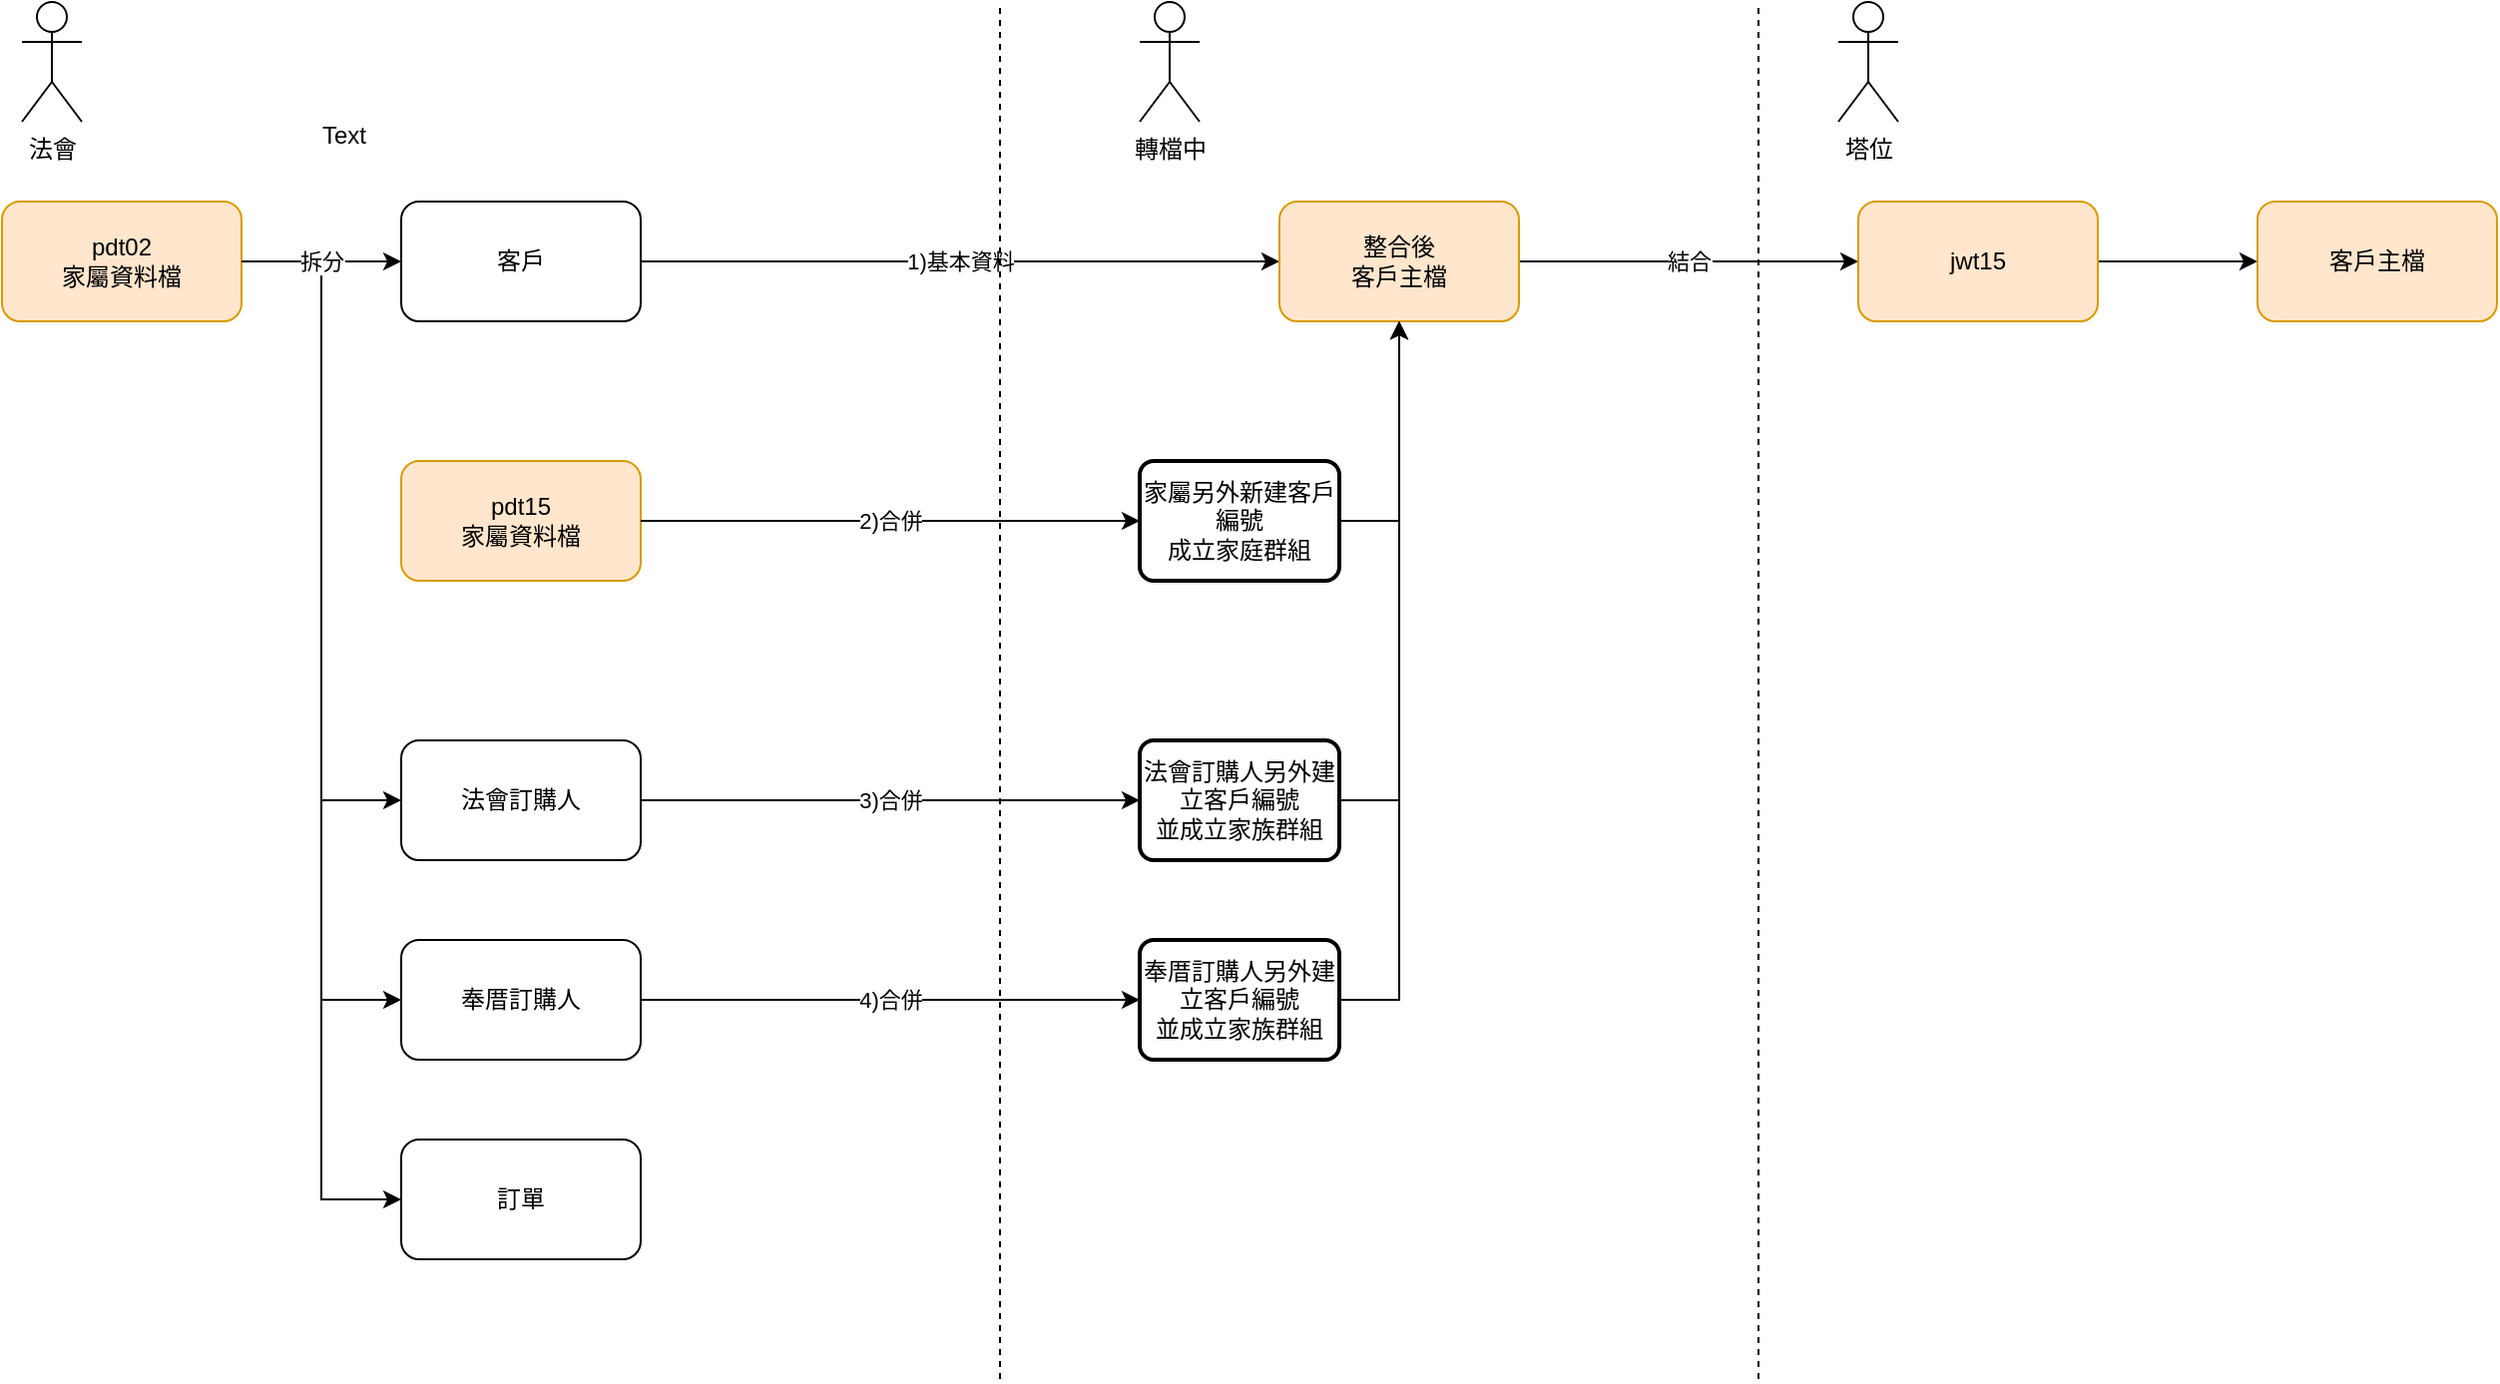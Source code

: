 <mxfile version="12.5.3" type="device" pages="2"><diagram id="jBjT2JqDSdPHpMuTUmg3" name="客戶"><mxGraphModel dx="838" dy="481" grid="1" gridSize="10" guides="1" tooltips="1" connect="1" arrows="1" fold="1" page="1" pageScale="1" pageWidth="827" pageHeight="1169" math="0" shadow="0"><root><mxCell id="0"/><mxCell id="1" parent="0"/><mxCell id="5ojCwv3vzp5DB_5rK96e-2" value="" style="edgeStyle=orthogonalEdgeStyle;rounded=0;orthogonalLoop=1;jettySize=auto;html=1;" parent="1" source="wmuthNmhJep1E3ZCDid3-2" target="5ojCwv3vzp5DB_5rK96e-1" edge="1"><mxGeometry relative="1" as="geometry"/></mxCell><mxCell id="wmuthNmhJep1E3ZCDid3-2" value="pdt02&lt;br&gt;家屬資料檔" style="rounded=1;whiteSpace=wrap;html=1;fillColor=#ffe6cc;strokeColor=#d79b00;" parent="1" vertex="1"><mxGeometry x="40" y="150" width="120" height="60" as="geometry"/></mxCell><mxCell id="5ojCwv3vzp5DB_5rK96e-13" value="1)基本資料" style="edgeStyle=orthogonalEdgeStyle;rounded=0;orthogonalLoop=1;jettySize=auto;html=1;" parent="1" source="5ojCwv3vzp5DB_5rK96e-1" target="5ojCwv3vzp5DB_5rK96e-12" edge="1"><mxGeometry relative="1" as="geometry"/></mxCell><mxCell id="5ojCwv3vzp5DB_5rK96e-1" value="客戶" style="rounded=1;whiteSpace=wrap;html=1;fontColor=#000000;" parent="1" vertex="1"><mxGeometry x="240" y="150" width="120" height="60" as="geometry"/></mxCell><mxCell id="Ii5dHl2RxbjVnb0IcS_d-2" value="結合" style="edgeStyle=orthogonalEdgeStyle;rounded=0;orthogonalLoop=1;jettySize=auto;html=1;" parent="1" source="5ojCwv3vzp5DB_5rK96e-12" target="Ii5dHl2RxbjVnb0IcS_d-1" edge="1"><mxGeometry relative="1" as="geometry"/></mxCell><mxCell id="5ojCwv3vzp5DB_5rK96e-12" value="整合後&lt;br&gt;客戶主檔" style="rounded=1;whiteSpace=wrap;html=1;fillColor=#ffe6cc;strokeColor=#d79b00;" parent="1" vertex="1"><mxGeometry x="680" y="150" width="120" height="60" as="geometry"/></mxCell><mxCell id="Ii5dHl2RxbjVnb0IcS_d-6" value="" style="edgeStyle=orthogonalEdgeStyle;rounded=0;orthogonalLoop=1;jettySize=auto;html=1;" parent="1" source="Ii5dHl2RxbjVnb0IcS_d-1" target="Ii5dHl2RxbjVnb0IcS_d-5" edge="1"><mxGeometry relative="1" as="geometry"/></mxCell><mxCell id="Ii5dHl2RxbjVnb0IcS_d-1" value="jwt15" style="rounded=1;whiteSpace=wrap;html=1;fillColor=#ffe6cc;strokeColor=#d79b00;" parent="1" vertex="1"><mxGeometry x="970" y="150" width="120" height="60" as="geometry"/></mxCell><mxCell id="Ii5dHl2RxbjVnb0IcS_d-5" value="客戶主檔" style="rounded=1;whiteSpace=wrap;html=1;fillColor=#ffe6cc;strokeColor=#d79b00;" parent="1" vertex="1"><mxGeometry x="1170" y="150" width="120" height="60" as="geometry"/></mxCell><mxCell id="5ojCwv3vzp5DB_5rK96e-15" value="" style="edgeStyle=orthogonalEdgeStyle;rounded=0;orthogonalLoop=1;jettySize=auto;html=1;entryX=0.5;entryY=1;entryDx=0;entryDy=0;" parent="1" source="5ojCwv3vzp5DB_5rK96e-16" target="5ojCwv3vzp5DB_5rK96e-12" edge="1"><mxGeometry relative="1" as="geometry"><mxPoint x="440" y="270" as="targetPoint"/><Array as="points"><mxPoint x="740" y="450"/></Array></mxGeometry></mxCell><mxCell id="5ojCwv3vzp5DB_5rK96e-3" value="法會訂購人" style="rounded=1;whiteSpace=wrap;html=1;fontColor=#000000;" parent="1" vertex="1"><mxGeometry x="240" y="420" width="120" height="60" as="geometry"/></mxCell><mxCell id="5ojCwv3vzp5DB_5rK96e-22" value="4)合併" style="edgeStyle=orthogonalEdgeStyle;rounded=0;orthogonalLoop=1;jettySize=auto;html=1;" parent="1" source="5ojCwv3vzp5DB_5rK96e-4" target="5ojCwv3vzp5DB_5rK96e-18" edge="1"><mxGeometry relative="1" as="geometry"><mxPoint x="440" y="550" as="targetPoint"/></mxGeometry></mxCell><mxCell id="5ojCwv3vzp5DB_5rK96e-4" value="奉厝訂購人" style="rounded=1;whiteSpace=wrap;html=1;fontColor=#000000;" parent="1" vertex="1"><mxGeometry x="240" y="520" width="120" height="60" as="geometry"/></mxCell><mxCell id="5ojCwv3vzp5DB_5rK96e-5" value="訂單" style="rounded=1;whiteSpace=wrap;html=1;fontColor=#000000;" parent="1" vertex="1"><mxGeometry x="240" y="620" width="120" height="60" as="geometry"/></mxCell><mxCell id="5ojCwv3vzp5DB_5rK96e-6" value="" style="edgeStyle=orthogonalEdgeStyle;rounded=0;orthogonalLoop=1;jettySize=auto;html=1;entryX=0;entryY=0.5;entryDx=0;entryDy=0;" parent="1" source="wmuthNmhJep1E3ZCDid3-2" target="5ojCwv3vzp5DB_5rK96e-3" edge="1"><mxGeometry relative="1" as="geometry"><mxPoint x="170" y="190" as="sourcePoint"/><mxPoint x="250" y="190" as="targetPoint"/></mxGeometry></mxCell><mxCell id="5ojCwv3vzp5DB_5rK96e-7" value="" style="edgeStyle=orthogonalEdgeStyle;rounded=0;orthogonalLoop=1;jettySize=auto;html=1;entryX=0;entryY=0.5;entryDx=0;entryDy=0;" parent="1" source="wmuthNmhJep1E3ZCDid3-2" target="5ojCwv3vzp5DB_5rK96e-4" edge="1"><mxGeometry relative="1" as="geometry"><mxPoint x="170" y="190.333" as="sourcePoint"/><mxPoint x="250" y="280" as="targetPoint"/></mxGeometry></mxCell><mxCell id="5ojCwv3vzp5DB_5rK96e-8" value="拆分" style="edgeStyle=orthogonalEdgeStyle;rounded=0;orthogonalLoop=1;jettySize=auto;html=1;entryX=0;entryY=0.5;entryDx=0;entryDy=0;" parent="1" source="wmuthNmhJep1E3ZCDid3-2" target="5ojCwv3vzp5DB_5rK96e-5" edge="1"><mxGeometry x="-0.854" relative="1" as="geometry"><mxPoint x="170" y="190.333" as="sourcePoint"/><mxPoint x="250" y="380" as="targetPoint"/><mxPoint as="offset"/></mxGeometry></mxCell><mxCell id="5ojCwv3vzp5DB_5rK96e-9" value="pdt15&lt;br&gt;家屬資料檔" style="rounded=1;whiteSpace=wrap;html=1;fillColor=#ffe6cc;strokeColor=#d79b00;" parent="1" vertex="1"><mxGeometry x="240" y="280" width="120" height="60" as="geometry"/></mxCell><mxCell id="5ojCwv3vzp5DB_5rK96e-24" value="" style="edgeStyle=orthogonalEdgeStyle;rounded=0;orthogonalLoop=1;jettySize=auto;html=1;entryX=0.5;entryY=1;entryDx=0;entryDy=0;exitX=1;exitY=0.5;exitDx=0;exitDy=0;" parent="1" source="5ojCwv3vzp5DB_5rK96e-25" target="5ojCwv3vzp5DB_5rK96e-12" edge="1"><mxGeometry relative="1" as="geometry"><mxPoint x="440" y="750" as="targetPoint"/></mxGeometry></mxCell><mxCell id="5ojCwv3vzp5DB_5rK96e-16" value="法會訂購人另外建立客戶編號&lt;br&gt;並成立家族群組" style="rounded=1;whiteSpace=wrap;html=1;absoluteArcSize=1;arcSize=14;strokeWidth=2;" parent="1" vertex="1"><mxGeometry x="610" y="420" width="100" height="60" as="geometry"/></mxCell><mxCell id="5ojCwv3vzp5DB_5rK96e-17" value="3)合併" style="edgeStyle=orthogonalEdgeStyle;rounded=0;orthogonalLoop=1;jettySize=auto;html=1;" parent="1" source="5ojCwv3vzp5DB_5rK96e-3" target="5ojCwv3vzp5DB_5rK96e-16" edge="1"><mxGeometry relative="1" as="geometry"><mxPoint x="360" y="450.333" as="sourcePoint"/><mxPoint x="452" y="450" as="targetPoint"/><Array as="points"/></mxGeometry></mxCell><mxCell id="5ojCwv3vzp5DB_5rK96e-19" value="" style="edgeStyle=orthogonalEdgeStyle;rounded=0;orthogonalLoop=1;jettySize=auto;html=1;entryX=0.5;entryY=1;entryDx=0;entryDy=0;exitX=1;exitY=0.5;exitDx=0;exitDy=0;" parent="1" source="5ojCwv3vzp5DB_5rK96e-18" target="5ojCwv3vzp5DB_5rK96e-12" edge="1"><mxGeometry relative="1" as="geometry"/></mxCell><mxCell id="5ojCwv3vzp5DB_5rK96e-18" value="奉厝訂購人另外建立客戶編號&lt;br&gt;並成立家族群組" style="rounded=1;whiteSpace=wrap;html=1;absoluteArcSize=1;arcSize=14;strokeWidth=2;" parent="1" vertex="1"><mxGeometry x="610" y="520" width="100" height="60" as="geometry"/></mxCell><mxCell id="5ojCwv3vzp5DB_5rK96e-25" value="家屬另外新建客戶編號&lt;br&gt;成立家庭群組" style="rounded=1;whiteSpace=wrap;html=1;absoluteArcSize=1;arcSize=14;strokeWidth=2;" parent="1" vertex="1"><mxGeometry x="610" y="280" width="100" height="60" as="geometry"/></mxCell><mxCell id="5ojCwv3vzp5DB_5rK96e-26" value="2)合併" style="edgeStyle=orthogonalEdgeStyle;rounded=0;orthogonalLoop=1;jettySize=auto;html=1;" parent="1" source="5ojCwv3vzp5DB_5rK96e-9" target="5ojCwv3vzp5DB_5rK96e-25" edge="1"><mxGeometry relative="1" as="geometry"><mxPoint x="490" y="310" as="sourcePoint"/><mxPoint x="630" y="140" as="targetPoint"/></mxGeometry></mxCell><mxCell id="x99Qqb2p1roWiFVphxlw-1" value="" style="group" parent="1" vertex="1" connectable="0"><mxGeometry x="50" y="50" width="940" height="690" as="geometry"/></mxCell><mxCell id="wmuthNmhJep1E3ZCDid3-1" value="轉檔中" style="shape=umlActor;verticalLabelPosition=bottom;labelBackgroundColor=#ffffff;verticalAlign=top;html=1;outlineConnect=0;fontColor=#000000;" parent="x99Qqb2p1roWiFVphxlw-1" vertex="1"><mxGeometry x="560" width="30" height="60" as="geometry"/></mxCell><mxCell id="5ojCwv3vzp5DB_5rK96e-27" value="法會" style="shape=umlActor;verticalLabelPosition=bottom;labelBackgroundColor=#ffffff;verticalAlign=top;html=1;outlineConnect=0;fontColor=#000000;" parent="x99Qqb2p1roWiFVphxlw-1" vertex="1"><mxGeometry width="30" height="60" as="geometry"/></mxCell><mxCell id="5ojCwv3vzp5DB_5rK96e-28" value="" style="endArrow=none;dashed=1;html=1;" parent="x99Qqb2p1roWiFVphxlw-1" edge="1"><mxGeometry width="50" height="50" relative="1" as="geometry"><mxPoint x="490" y="690" as="sourcePoint"/><mxPoint x="490" as="targetPoint"/></mxGeometry></mxCell><mxCell id="Ii5dHl2RxbjVnb0IcS_d-3" value="" style="endArrow=none;dashed=1;html=1;" parent="x99Qqb2p1roWiFVphxlw-1" edge="1"><mxGeometry width="50" height="50" relative="1" as="geometry"><mxPoint x="870.0" y="690" as="sourcePoint"/><mxPoint x="870.0" as="targetPoint"/></mxGeometry></mxCell><mxCell id="Ii5dHl2RxbjVnb0IcS_d-4" value="塔位" style="shape=umlActor;verticalLabelPosition=bottom;labelBackgroundColor=#ffffff;verticalAlign=top;html=1;outlineConnect=0;fontColor=#000000;" parent="x99Qqb2p1roWiFVphxlw-1" vertex="1"><mxGeometry x="910" width="30" height="60" as="geometry"/></mxCell><mxCell id="EO_2HVkgJYAde_x2s-M_-1" value="Text" style="text;html=1;align=center;verticalAlign=middle;resizable=0;points=[];autosize=1;" vertex="1" parent="1"><mxGeometry x="191" y="107" width="40" height="20" as="geometry"/></mxCell></root></mxGraphModel></diagram><diagram id="Vi__X0uTqlW98HkGldFL" name="產品"><mxGraphModel dx="1408" dy="849" grid="1" gridSize="10" guides="1" tooltips="1" connect="1" arrows="1" fold="1" page="1" pageScale="1" pageWidth="827" pageHeight="1169" math="0" shadow="0"><root><mxCell id="05dYkrQFPn-tMRSHBN1O-0"/><mxCell id="05dYkrQFPn-tMRSHBN1O-1" parent="05dYkrQFPn-tMRSHBN1O-0"/><mxCell id="PEwY4_AyGp6qUp_AAnJx-7" value="" style="edgeStyle=orthogonalEdgeStyle;rounded=0;orthogonalLoop=1;jettySize=auto;html=1;" edge="1" parent="05dYkrQFPn-tMRSHBN1O-1" source="8MI3VsO5QysiZECeetTm-0" target="VhF-PmNNwxETyIVppuJv-0"><mxGeometry relative="1" as="geometry"><mxPoint x="240" y="180" as="targetPoint"/></mxGeometry></mxCell><mxCell id="8MI3VsO5QysiZECeetTm-0" value="pdt06&lt;br&gt;產品代號檔" style="rounded=1;whiteSpace=wrap;html=1;fillColor=#ffe6cc;strokeColor=#d79b00;" parent="05dYkrQFPn-tMRSHBN1O-1" vertex="1"><mxGeometry x="40" y="150" width="120" height="60" as="geometry"/></mxCell><mxCell id="qX-3YqGYskG0WZuVMrNB-16" value="" style="edgeStyle=orthogonalEdgeStyle;rounded=0;orthogonalLoop=1;jettySize=auto;html=1;" edge="1" parent="05dYkrQFPn-tMRSHBN1O-1" source="8MI3VsO5QysiZECeetTm-1" target="PEwY4_AyGp6qUp_AAnJx-0"><mxGeometry relative="1" as="geometry"><mxPoint x="240" y="590" as="targetPoint"/></mxGeometry></mxCell><mxCell id="8MI3VsO5QysiZECeetTm-1" value="pdt18&lt;br&gt;產品資料檔" style="rounded=1;whiteSpace=wrap;html=1;fillColor=#ffe6cc;strokeColor=#d79b00;" parent="05dYkrQFPn-tMRSHBN1O-1" vertex="1"><mxGeometry x="40" y="560" width="120" height="60" as="geometry"/></mxCell><mxCell id="qX-3YqGYskG0WZuVMrNB-10" value="" style="edgeStyle=orthogonalEdgeStyle;rounded=0;orthogonalLoop=1;jettySize=auto;html=1;entryX=0;entryY=0.5;entryDx=0;entryDy=0;strokeColor=#00CC00;" edge="1" parent="05dYkrQFPn-tMRSHBN1O-1" source="VhF-PmNNwxETyIVppuJv-0" target="qX-3YqGYskG0WZuVMrNB-0"><mxGeometry relative="1" as="geometry"><mxPoint x="430" y="135.0" as="targetPoint"/></mxGeometry></mxCell><mxCell id="VhF-PmNNwxETyIVppuJv-0" value="產品代號&lt;br&gt;產品名稱&lt;br&gt;產品單位&lt;br&gt;單價&lt;br&gt;產品類別&lt;br&gt;收款性質名稱&lt;br&gt;發票品名&lt;br&gt;公司別&lt;br&gt;單位數量&lt;br&gt;品項使用類別&lt;br&gt;" style="rounded=1;whiteSpace=wrap;html=1;fontColor=#000000;" parent="05dYkrQFPn-tMRSHBN1O-1" vertex="1"><mxGeometry x="230" y="50" width="120" height="170" as="geometry"/></mxCell><mxCell id="VhF-PmNNwxETyIVppuJv-1" value="管理費&lt;br&gt;手續費&lt;br&gt;過戶手續費&lt;br&gt;預售費&lt;br&gt;使用費&lt;br&gt;服務費" style="rounded=1;whiteSpace=wrap;html=1;fontColor=#000000;" parent="05dYkrQFPn-tMRSHBN1O-1" vertex="1"><mxGeometry x="230" y="660" width="120" height="100" as="geometry"/></mxCell><mxCell id="qX-3YqGYskG0WZuVMrNB-20" value="" style="edgeStyle=orthogonalEdgeStyle;rounded=0;orthogonalLoop=1;jettySize=auto;html=1;entryX=0;entryY=0.75;entryDx=0;entryDy=0;strokeColor=#FF8000;" edge="1" parent="05dYkrQFPn-tMRSHBN1O-1" source="PEwY4_AyGp6qUp_AAnJx-0" target="qX-3YqGYskG0WZuVMrNB-0"><mxGeometry relative="1" as="geometry"><mxPoint x="430" y="595" as="targetPoint"/><Array as="points"><mxPoint x="510" y="595"/><mxPoint x="510" y="180"/></Array></mxGeometry></mxCell><mxCell id="PEwY4_AyGp6qUp_AAnJx-0" value="產品代號&lt;br&gt;產品名稱&lt;br&gt;產品歸類" style="rounded=1;whiteSpace=wrap;html=1;fontColor=#000000;" vertex="1" parent="05dYkrQFPn-tMRSHBN1O-1"><mxGeometry x="230" y="560" width="120" height="70" as="geometry"/></mxCell><mxCell id="PEwY4_AyGp6qUp_AAnJx-1" value="預設否&lt;br&gt;使用者筆數" style="rounded=1;whiteSpace=wrap;html=1;fontColor=#000000;" vertex="1" parent="05dYkrQFPn-tMRSHBN1O-1"><mxGeometry x="230" y="790" width="120" height="70" as="geometry"/></mxCell><mxCell id="PEwY4_AyGp6qUp_AAnJx-2" value="預收科目&lt;br&gt;預收收益科目&lt;br&gt;銷項稅額科目" style="rounded=1;whiteSpace=wrap;html=1;fontColor=#000000;" vertex="1" parent="05dYkrQFPn-tMRSHBN1O-1"><mxGeometry x="230" y="240" width="120" height="50" as="geometry"/></mxCell><mxCell id="PEwY4_AyGp6qUp_AAnJx-3" value="資料連結類別" style="rounded=1;whiteSpace=wrap;html=1;fontColor=#000000;" vertex="1" parent="05dYkrQFPn-tMRSHBN1O-1"><mxGeometry x="230" y="310" width="120" height="30" as="geometry"/></mxCell><mxCell id="PEwY4_AyGp6qUp_AAnJx-4" value="成本費用&lt;br&gt;員工價&lt;br&gt;引薦價" style="rounded=1;whiteSpace=wrap;html=1;fontColor=#000000;" vertex="1" parent="05dYkrQFPn-tMRSHBN1O-1"><mxGeometry x="230" y="360" width="120" height="50" as="geometry"/></mxCell><mxCell id="PEwY4_AyGp6qUp_AAnJx-5" value="產品年限&lt;br&gt;法會種類&lt;br&gt;產品銷售期限" style="rounded=1;whiteSpace=wrap;html=1;fontColor=#000000;" vertex="1" parent="05dYkrQFPn-tMRSHBN1O-1"><mxGeometry x="230" y="430" width="120" height="50" as="geometry"/></mxCell><mxCell id="PEwY4_AyGp6qUp_AAnJx-8" value="" style="edgeStyle=orthogonalEdgeStyle;rounded=0;orthogonalLoop=1;jettySize=auto;html=1;entryX=0;entryY=0.5;entryDx=0;entryDy=0;" edge="1" parent="05dYkrQFPn-tMRSHBN1O-1" source="8MI3VsO5QysiZECeetTm-0" target="PEwY4_AyGp6qUp_AAnJx-2"><mxGeometry relative="1" as="geometry"><mxPoint x="170" y="190" as="sourcePoint"/><mxPoint x="240" y="145" as="targetPoint"/></mxGeometry></mxCell><mxCell id="PEwY4_AyGp6qUp_AAnJx-9" value="" style="edgeStyle=orthogonalEdgeStyle;rounded=0;orthogonalLoop=1;jettySize=auto;html=1;entryX=0;entryY=0.5;entryDx=0;entryDy=0;" edge="1" parent="05dYkrQFPn-tMRSHBN1O-1" source="8MI3VsO5QysiZECeetTm-0" target="PEwY4_AyGp6qUp_AAnJx-3"><mxGeometry relative="1" as="geometry"><mxPoint x="170" y="190.207" as="sourcePoint"/><mxPoint x="240" y="275.0" as="targetPoint"/></mxGeometry></mxCell><mxCell id="PEwY4_AyGp6qUp_AAnJx-10" value="" style="edgeStyle=orthogonalEdgeStyle;rounded=0;orthogonalLoop=1;jettySize=auto;html=1;entryX=0;entryY=0.5;entryDx=0;entryDy=0;" edge="1" parent="05dYkrQFPn-tMRSHBN1O-1" source="8MI3VsO5QysiZECeetTm-0" target="PEwY4_AyGp6qUp_AAnJx-4"><mxGeometry relative="1" as="geometry"><mxPoint x="170" y="190.207" as="sourcePoint"/><mxPoint x="240" y="335.0" as="targetPoint"/></mxGeometry></mxCell><mxCell id="PEwY4_AyGp6qUp_AAnJx-11" value="" style="edgeStyle=orthogonalEdgeStyle;rounded=0;orthogonalLoop=1;jettySize=auto;html=1;entryX=0;entryY=0.5;entryDx=0;entryDy=0;" edge="1" parent="05dYkrQFPn-tMRSHBN1O-1" source="8MI3VsO5QysiZECeetTm-0" target="PEwY4_AyGp6qUp_AAnJx-5"><mxGeometry relative="1" as="geometry"><mxPoint x="170" y="190.207" as="sourcePoint"/><mxPoint x="240" y="395.0" as="targetPoint"/></mxGeometry></mxCell><mxCell id="qX-3YqGYskG0WZuVMrNB-2" value="" style="edgeStyle=orthogonalEdgeStyle;rounded=0;orthogonalLoop=1;jettySize=auto;html=1;" edge="1" parent="05dYkrQFPn-tMRSHBN1O-1" source="qX-3YqGYskG0WZuVMrNB-0" target="qX-3YqGYskG0WZuVMrNB-1"><mxGeometry relative="1" as="geometry"/></mxCell><mxCell id="qX-3YqGYskG0WZuVMrNB-0" value="產品基本資料" style="rounded=1;whiteSpace=wrap;html=1;fontColor=#000000;" vertex="1" parent="05dYkrQFPn-tMRSHBN1O-1"><mxGeometry x="610" y="150" width="120" height="40" as="geometry"/></mxCell><mxCell id="qX-3YqGYskG0WZuVMrNB-4" value="" style="edgeStyle=orthogonalEdgeStyle;rounded=0;orthogonalLoop=1;jettySize=auto;html=1;" edge="1" parent="05dYkrQFPn-tMRSHBN1O-1" source="qX-3YqGYskG0WZuVMrNB-1" target="qX-3YqGYskG0WZuVMrNB-3"><mxGeometry relative="1" as="geometry"/></mxCell><mxCell id="qX-3YqGYskG0WZuVMrNB-1" value="產品會計科目" style="rounded=1;whiteSpace=wrap;html=1;fontColor=#000000;" vertex="1" parent="05dYkrQFPn-tMRSHBN1O-1"><mxGeometry x="610" y="220" width="120" height="40" as="geometry"/></mxCell><mxCell id="qX-3YqGYskG0WZuVMrNB-6" value="" style="edgeStyle=orthogonalEdgeStyle;rounded=0;orthogonalLoop=1;jettySize=auto;html=1;" edge="1" parent="05dYkrQFPn-tMRSHBN1O-1" source="qX-3YqGYskG0WZuVMrNB-3" target="qX-3YqGYskG0WZuVMrNB-5"><mxGeometry relative="1" as="geometry"/></mxCell><mxCell id="qX-3YqGYskG0WZuVMrNB-3" value="產品法會設定" style="rounded=1;whiteSpace=wrap;html=1;fontColor=#000000;" vertex="1" parent="05dYkrQFPn-tMRSHBN1O-1"><mxGeometry x="610" y="290" width="120" height="40" as="geometry"/></mxCell><mxCell id="qX-3YqGYskG0WZuVMrNB-8" value="" style="edgeStyle=orthogonalEdgeStyle;rounded=0;orthogonalLoop=1;jettySize=auto;html=1;" edge="1" parent="05dYkrQFPn-tMRSHBN1O-1" source="qX-3YqGYskG0WZuVMrNB-5" target="qX-3YqGYskG0WZuVMrNB-7"><mxGeometry relative="1" as="geometry"/></mxCell><mxCell id="qX-3YqGYskG0WZuVMrNB-5" value="產品費用" style="rounded=1;whiteSpace=wrap;html=1;fontColor=#000000;" vertex="1" parent="05dYkrQFPn-tMRSHBN1O-1"><mxGeometry x="610" y="360" width="120" height="40" as="geometry"/></mxCell><mxCell id="qX-3YqGYskG0WZuVMrNB-7" value="產品聯祭設定" style="rounded=1;whiteSpace=wrap;html=1;fontColor=#000000;" vertex="1" parent="05dYkrQFPn-tMRSHBN1O-1"><mxGeometry x="610" y="430" width="120" height="40" as="geometry"/></mxCell><mxCell id="qX-3YqGYskG0WZuVMrNB-11" value="" style="edgeStyle=orthogonalEdgeStyle;rounded=0;orthogonalLoop=1;jettySize=auto;html=1;entryX=0;entryY=0.5;entryDx=0;entryDy=0;strokeColor=#00CC00;" edge="1" parent="05dYkrQFPn-tMRSHBN1O-1" source="PEwY4_AyGp6qUp_AAnJx-2" target="qX-3YqGYskG0WZuVMrNB-1"><mxGeometry relative="1" as="geometry"><mxPoint x="360" y="144.69" as="sourcePoint"/><mxPoint x="620" y="180" as="targetPoint"/></mxGeometry></mxCell><mxCell id="qX-3YqGYskG0WZuVMrNB-12" value="" style="edgeStyle=orthogonalEdgeStyle;rounded=0;orthogonalLoop=1;jettySize=auto;html=1;entryX=0;entryY=0.5;entryDx=0;entryDy=0;strokeColor=#00CC00;" edge="1" parent="05dYkrQFPn-tMRSHBN1O-1" source="PEwY4_AyGp6qUp_AAnJx-3" target="qX-3YqGYskG0WZuVMrNB-3"><mxGeometry relative="1" as="geometry"><mxPoint x="360" y="275.034" as="sourcePoint"/><mxPoint x="620" y="250" as="targetPoint"/></mxGeometry></mxCell><mxCell id="qX-3YqGYskG0WZuVMrNB-13" value="" style="edgeStyle=orthogonalEdgeStyle;rounded=0;orthogonalLoop=1;jettySize=auto;html=1;entryX=0;entryY=0.5;entryDx=0;entryDy=0;strokeColor=#00CC00;" edge="1" parent="05dYkrQFPn-tMRSHBN1O-1" source="PEwY4_AyGp6qUp_AAnJx-4" target="qX-3YqGYskG0WZuVMrNB-5"><mxGeometry relative="1" as="geometry"><mxPoint x="360" y="335.034" as="sourcePoint"/><mxPoint x="620" y="320.0" as="targetPoint"/></mxGeometry></mxCell><mxCell id="qX-3YqGYskG0WZuVMrNB-14" value="" style="edgeStyle=orthogonalEdgeStyle;rounded=0;orthogonalLoop=1;jettySize=auto;html=1;entryX=0;entryY=0.5;entryDx=0;entryDy=0;strokeColor=#00CC00;" edge="1" parent="05dYkrQFPn-tMRSHBN1O-1" source="PEwY4_AyGp6qUp_AAnJx-5" target="qX-3YqGYskG0WZuVMrNB-7"><mxGeometry relative="1" as="geometry"><mxPoint x="360" y="395.034" as="sourcePoint"/><mxPoint x="620" y="390.0" as="targetPoint"/></mxGeometry></mxCell><mxCell id="qX-3YqGYskG0WZuVMrNB-17" value="" style="edgeStyle=orthogonalEdgeStyle;rounded=0;orthogonalLoop=1;jettySize=auto;html=1;entryX=0;entryY=0.5;entryDx=0;entryDy=0;" edge="1" parent="05dYkrQFPn-tMRSHBN1O-1" source="8MI3VsO5QysiZECeetTm-1" target="VhF-PmNNwxETyIVppuJv-1"><mxGeometry relative="1" as="geometry"><mxPoint x="170" y="599.857" as="sourcePoint"/><mxPoint x="240" y="605" as="targetPoint"/></mxGeometry></mxCell><mxCell id="qX-3YqGYskG0WZuVMrNB-18" value="" style="edgeStyle=orthogonalEdgeStyle;rounded=0;orthogonalLoop=1;jettySize=auto;html=1;entryX=0;entryY=0.5;entryDx=0;entryDy=0;" edge="1" parent="05dYkrQFPn-tMRSHBN1O-1" source="8MI3VsO5QysiZECeetTm-1" target="PEwY4_AyGp6qUp_AAnJx-1"><mxGeometry relative="1" as="geometry"><mxPoint x="170" y="599.857" as="sourcePoint"/><mxPoint x="240" y="720" as="targetPoint"/></mxGeometry></mxCell><mxCell id="qX-3YqGYskG0WZuVMrNB-21" value="" style="edgeStyle=orthogonalEdgeStyle;rounded=0;orthogonalLoop=1;jettySize=auto;html=1;entryX=0;entryY=0.75;entryDx=0;entryDy=0;strokeColor=#FF8000;" edge="1" parent="05dYkrQFPn-tMRSHBN1O-1" source="VhF-PmNNwxETyIVppuJv-1" target="qX-3YqGYskG0WZuVMrNB-5"><mxGeometry relative="1" as="geometry"><mxPoint x="360" y="605" as="sourcePoint"/><mxPoint x="620" y="190" as="targetPoint"/><Array as="points"><mxPoint x="510" y="710"/><mxPoint x="510" y="390"/></Array></mxGeometry></mxCell><mxCell id="VhF-PmNNwxETyIVppuJv-2" value="角色" style="locked=1;" parent="05dYkrQFPn-tMRSHBN1O-0"/><mxCell id="ot3jCSK2n0SqItS_1Gho-0" value="" style="group" parent="VhF-PmNNwxETyIVppuJv-2" vertex="1" connectable="0"><mxGeometry x="50" y="50" width="940" height="690" as="geometry"/></mxCell><mxCell id="0YhOy13x1syk3NI2jCAK-1" value="轉檔中" style="shape=umlActor;verticalLabelPosition=bottom;labelBackgroundColor=#ffffff;verticalAlign=top;html=1;outlineConnect=0;fontColor=#000000;" parent="ot3jCSK2n0SqItS_1Gho-0" vertex="1"><mxGeometry x="560" width="30" height="60" as="geometry"/></mxCell><mxCell id="0YhOy13x1syk3NI2jCAK-2" value="法會" style="shape=umlActor;verticalLabelPosition=bottom;labelBackgroundColor=#ffffff;verticalAlign=top;html=1;outlineConnect=0;fontColor=#000000;" parent="ot3jCSK2n0SqItS_1Gho-0" vertex="1"><mxGeometry width="30" height="60" as="geometry"/></mxCell><mxCell id="0YhOy13x1syk3NI2jCAK-3" value="" style="endArrow=none;dashed=1;html=1;" parent="ot3jCSK2n0SqItS_1Gho-0" edge="1"><mxGeometry width="50" height="50" relative="1" as="geometry"><mxPoint x="490" y="690" as="sourcePoint"/><mxPoint x="490" as="targetPoint"/></mxGeometry></mxCell><mxCell id="0YhOy13x1syk3NI2jCAK-4" value="" style="endArrow=none;dashed=1;html=1;" parent="ot3jCSK2n0SqItS_1Gho-0" edge="1"><mxGeometry width="50" height="50" relative="1" as="geometry"><mxPoint x="870.0" y="690" as="sourcePoint"/><mxPoint x="870.0" as="targetPoint"/></mxGeometry></mxCell><mxCell id="0YhOy13x1syk3NI2jCAK-5" value="塔位" style="shape=umlActor;verticalLabelPosition=bottom;labelBackgroundColor=#ffffff;verticalAlign=top;html=1;outlineConnect=0;fontColor=#000000;" parent="ot3jCSK2n0SqItS_1Gho-0" vertex="1"><mxGeometry x="910" width="30" height="60" as="geometry"/></mxCell></root></mxGraphModel></diagram></mxfile>